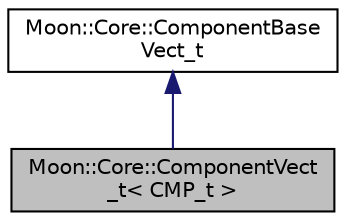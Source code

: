 digraph "Moon::Core::ComponentVect_t&lt; CMP_t &gt;"
{
 // LATEX_PDF_SIZE
  edge [fontname="Helvetica",fontsize="10",labelfontname="Helvetica",labelfontsize="10"];
  node [fontname="Helvetica",fontsize="10",shape=record];
  Node1 [label="Moon::Core::ComponentVect\l_t\< CMP_t \>",height=0.2,width=0.4,color="black", fillcolor="grey75", style="filled", fontcolor="black",tooltip="Wrapper de un Vector de Components especificos."];
  Node2 -> Node1 [dir="back",color="midnightblue",fontsize="10",style="solid"];
  Node2 [label="Moon::Core::ComponentBase\lVect_t",height=0.2,width=0.4,color="black", fillcolor="white", style="filled",URL="$struct_moon_1_1_core_1_1_component_base_vect__t.html",tooltip="Wrapper de un Vector de Components."];
}
